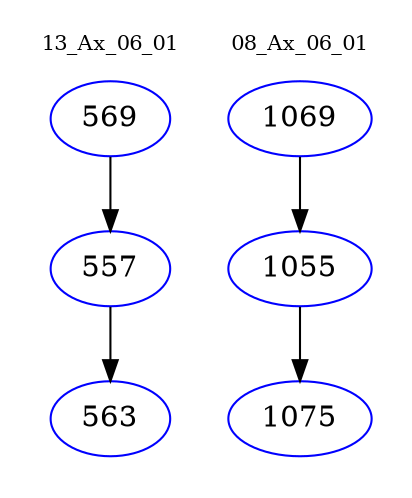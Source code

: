 digraph{
subgraph cluster_0 {
color = white
label = "13_Ax_06_01";
fontsize=10;
T0_569 [label="569", color="blue"]
T0_569 -> T0_557 [color="black"]
T0_557 [label="557", color="blue"]
T0_557 -> T0_563 [color="black"]
T0_563 [label="563", color="blue"]
}
subgraph cluster_1 {
color = white
label = "08_Ax_06_01";
fontsize=10;
T1_1069 [label="1069", color="blue"]
T1_1069 -> T1_1055 [color="black"]
T1_1055 [label="1055", color="blue"]
T1_1055 -> T1_1075 [color="black"]
T1_1075 [label="1075", color="blue"]
}
}
